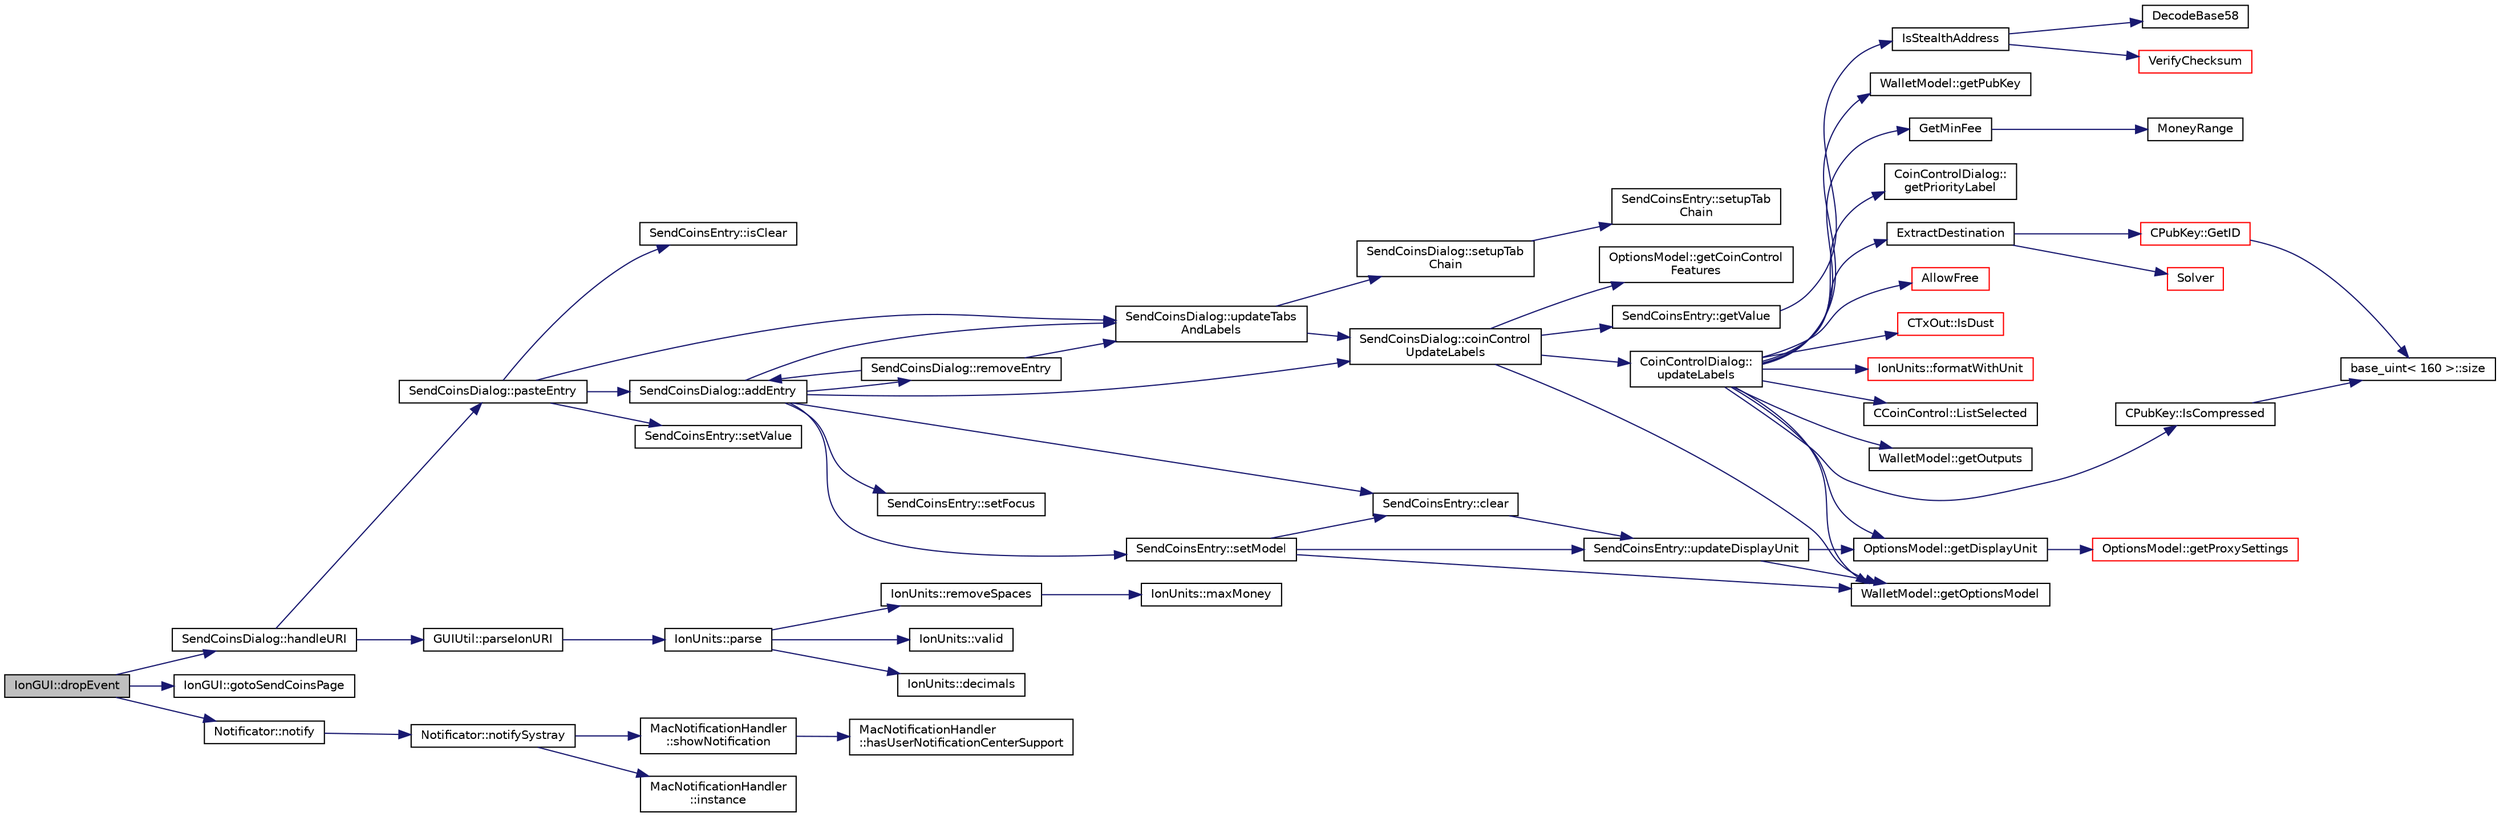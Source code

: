 digraph "IonGUI::dropEvent"
{
  edge [fontname="Helvetica",fontsize="10",labelfontname="Helvetica",labelfontsize="10"];
  node [fontname="Helvetica",fontsize="10",shape=record];
  rankdir="LR";
  Node345 [label="IonGUI::dropEvent",height=0.2,width=0.4,color="black", fillcolor="grey75", style="filled", fontcolor="black"];
  Node345 -> Node346 [color="midnightblue",fontsize="10",style="solid",fontname="Helvetica"];
  Node346 [label="SendCoinsDialog::handleURI",height=0.2,width=0.4,color="black", fillcolor="white", style="filled",URL="$d6/de6/class_send_coins_dialog.html#a0b55c56582d3352734eb01e8a6f404c1"];
  Node346 -> Node347 [color="midnightblue",fontsize="10",style="solid",fontname="Helvetica"];
  Node347 [label="GUIUtil::parseIonURI",height=0.2,width=0.4,color="black", fillcolor="white", style="filled",URL="$d1/d87/namespace_g_u_i_util.html#a8a5f56b34100f25364d1a2e722a2d0e9"];
  Node347 -> Node348 [color="midnightblue",fontsize="10",style="solid",fontname="Helvetica"];
  Node348 [label="IonUnits::parse",height=0.2,width=0.4,color="black", fillcolor="white", style="filled",URL="$d7/dab/class_ion_units.html#a25349c520a1994f8c772db61b23208d6",tooltip="Parse string to coin amount. "];
  Node348 -> Node349 [color="midnightblue",fontsize="10",style="solid",fontname="Helvetica"];
  Node349 [label="IonUnits::valid",height=0.2,width=0.4,color="black", fillcolor="white", style="filled",URL="$d7/dab/class_ion_units.html#a23c5b1306ed473dbb2375a6675a2ce13",tooltip="Is unit ID valid? "];
  Node348 -> Node350 [color="midnightblue",fontsize="10",style="solid",fontname="Helvetica"];
  Node350 [label="IonUnits::decimals",height=0.2,width=0.4,color="black", fillcolor="white", style="filled",URL="$d7/dab/class_ion_units.html#a5e9c7a5b666b858c171760273c51c9d7",tooltip="Number of decimals left. "];
  Node348 -> Node351 [color="midnightblue",fontsize="10",style="solid",fontname="Helvetica"];
  Node351 [label="IonUnits::removeSpaces",height=0.2,width=0.4,color="black", fillcolor="white", style="filled",URL="$d7/dab/class_ion_units.html#a3076278f67f3b32262dcbaa4944698f4"];
  Node351 -> Node352 [color="midnightblue",fontsize="10",style="solid",fontname="Helvetica"];
  Node352 [label="IonUnits::maxMoney",height=0.2,width=0.4,color="black", fillcolor="white", style="filled",URL="$d7/dab/class_ion_units.html#ad263cf356fe762bfe92eb11f2306c36a",tooltip="Return maximum number of base units (Satoshis) "];
  Node346 -> Node353 [color="midnightblue",fontsize="10",style="solid",fontname="Helvetica"];
  Node353 [label="SendCoinsDialog::pasteEntry",height=0.2,width=0.4,color="black", fillcolor="white", style="filled",URL="$d6/de6/class_send_coins_dialog.html#a4440d15ced5d217baaad33a17d56b409"];
  Node353 -> Node354 [color="midnightblue",fontsize="10",style="solid",fontname="Helvetica"];
  Node354 [label="SendCoinsEntry::isClear",height=0.2,width=0.4,color="black", fillcolor="white", style="filled",URL="$d0/dbc/class_send_coins_entry.html#a1dcce9480364868dfd0bb8782e039e57",tooltip="Return whether the entry is still empty and unedited. "];
  Node353 -> Node355 [color="midnightblue",fontsize="10",style="solid",fontname="Helvetica"];
  Node355 [label="SendCoinsDialog::addEntry",height=0.2,width=0.4,color="black", fillcolor="white", style="filled",URL="$d6/de6/class_send_coins_dialog.html#a3d680a76b967641115c6ff2fa83fb62a"];
  Node355 -> Node356 [color="midnightblue",fontsize="10",style="solid",fontname="Helvetica"];
  Node356 [label="SendCoinsEntry::setModel",height=0.2,width=0.4,color="black", fillcolor="white", style="filled",URL="$d0/dbc/class_send_coins_entry.html#a831f8f9a63acd77b7d66d5393e12310b"];
  Node356 -> Node357 [color="midnightblue",fontsize="10",style="solid",fontname="Helvetica"];
  Node357 [label="WalletModel::getOptionsModel",height=0.2,width=0.4,color="black", fillcolor="white", style="filled",URL="$d4/d27/class_wallet_model.html#a96d53e56b3f8f07537ea2523f7a7d300"];
  Node356 -> Node358 [color="midnightblue",fontsize="10",style="solid",fontname="Helvetica"];
  Node358 [label="SendCoinsEntry::updateDisplayUnit",height=0.2,width=0.4,color="black", fillcolor="white", style="filled",URL="$d0/dbc/class_send_coins_entry.html#a6ff4bd5b370545bcfd6214e866ee33f3"];
  Node358 -> Node357 [color="midnightblue",fontsize="10",style="solid",fontname="Helvetica"];
  Node358 -> Node359 [color="midnightblue",fontsize="10",style="solid",fontname="Helvetica"];
  Node359 [label="OptionsModel::getDisplayUnit",height=0.2,width=0.4,color="black", fillcolor="white", style="filled",URL="$da/d1f/class_options_model.html#a3b6e4d4ef42be3aaba315b8cd14f468e"];
  Node359 -> Node360 [color="midnightblue",fontsize="10",style="solid",fontname="Helvetica"];
  Node360 [label="OptionsModel::getProxySettings",height=0.2,width=0.4,color="red", fillcolor="white", style="filled",URL="$da/d1f/class_options_model.html#a0fa582a801df3753c2c50840c40bb350"];
  Node356 -> Node362 [color="midnightblue",fontsize="10",style="solid",fontname="Helvetica"];
  Node362 [label="SendCoinsEntry::clear",height=0.2,width=0.4,color="black", fillcolor="white", style="filled",URL="$d0/dbc/class_send_coins_entry.html#abff66fcd456c82144e7a2c410f5082ac"];
  Node362 -> Node358 [color="midnightblue",fontsize="10",style="solid",fontname="Helvetica"];
  Node355 -> Node363 [color="midnightblue",fontsize="10",style="solid",fontname="Helvetica"];
  Node363 [label="SendCoinsDialog::removeEntry",height=0.2,width=0.4,color="black", fillcolor="white", style="filled",URL="$d6/de6/class_send_coins_dialog.html#aabd82a79bd2358493f36425f1d62136b"];
  Node363 -> Node355 [color="midnightblue",fontsize="10",style="solid",fontname="Helvetica"];
  Node363 -> Node364 [color="midnightblue",fontsize="10",style="solid",fontname="Helvetica"];
  Node364 [label="SendCoinsDialog::updateTabs\lAndLabels",height=0.2,width=0.4,color="black", fillcolor="white", style="filled",URL="$d6/de6/class_send_coins_dialog.html#a3b834c739f7d02d8086a2bf58525c5f0"];
  Node364 -> Node365 [color="midnightblue",fontsize="10",style="solid",fontname="Helvetica"];
  Node365 [label="SendCoinsDialog::setupTab\lChain",height=0.2,width=0.4,color="black", fillcolor="white", style="filled",URL="$d6/de6/class_send_coins_dialog.html#a689658987f2af0896f25bf37bb945d91",tooltip="Set up the tab chain manually, as Qt messes up the tab chain by default in some cases (issue https://..."];
  Node365 -> Node366 [color="midnightblue",fontsize="10",style="solid",fontname="Helvetica"];
  Node366 [label="SendCoinsEntry::setupTab\lChain",height=0.2,width=0.4,color="black", fillcolor="white", style="filled",URL="$d0/dbc/class_send_coins_entry.html#aa431a0bf53174b3a012fe224e472bc13",tooltip="Set up the tab chain manually, as Qt messes up the tab chain by default in some cases (issue https://..."];
  Node364 -> Node367 [color="midnightblue",fontsize="10",style="solid",fontname="Helvetica"];
  Node367 [label="SendCoinsDialog::coinControl\lUpdateLabels",height=0.2,width=0.4,color="black", fillcolor="white", style="filled",URL="$d6/de6/class_send_coins_dialog.html#ae4f429aabcaf309aa314b90049be2a74"];
  Node367 -> Node357 [color="midnightblue",fontsize="10",style="solid",fontname="Helvetica"];
  Node367 -> Node368 [color="midnightblue",fontsize="10",style="solid",fontname="Helvetica"];
  Node368 [label="OptionsModel::getCoinControl\lFeatures",height=0.2,width=0.4,color="black", fillcolor="white", style="filled",URL="$da/d1f/class_options_model.html#ace6c871068f613aee277e37bfdc988c0"];
  Node367 -> Node369 [color="midnightblue",fontsize="10",style="solid",fontname="Helvetica"];
  Node369 [label="SendCoinsEntry::getValue",height=0.2,width=0.4,color="black", fillcolor="white", style="filled",URL="$d0/dbc/class_send_coins_entry.html#af36fb0ed9e2e07079c1a982b31e793c8"];
  Node369 -> Node370 [color="midnightblue",fontsize="10",style="solid",fontname="Helvetica"];
  Node370 [label="IsStealthAddress",height=0.2,width=0.4,color="black", fillcolor="white", style="filled",URL="$db/d2d/stealth_8cpp.html#a26c89afcb720e8b1a9c9dadaee26757b"];
  Node370 -> Node371 [color="midnightblue",fontsize="10",style="solid",fontname="Helvetica"];
  Node371 [label="DecodeBase58",height=0.2,width=0.4,color="black", fillcolor="white", style="filled",URL="$db/d9c/base58_8cpp.html#a0f74d1d6e7e982cad4b0e538acea4538",tooltip="Decode a base58-encoded string (psz) into a byte vector (vchRet). "];
  Node370 -> Node372 [color="midnightblue",fontsize="10",style="solid",fontname="Helvetica"];
  Node372 [label="VerifyChecksum",height=0.2,width=0.4,color="red", fillcolor="white", style="filled",URL="$db/d2d/stealth_8cpp.html#a5ff6f6775db5f747f5088c7ef8264b74"];
  Node367 -> Node374 [color="midnightblue",fontsize="10",style="solid",fontname="Helvetica"];
  Node374 [label="CoinControlDialog::\lupdateLabels",height=0.2,width=0.4,color="black", fillcolor="white", style="filled",URL="$dd/dfb/class_coin_control_dialog.html#a4fc60e89b097952ff22dc0f9c58c87d9"];
  Node374 -> Node375 [color="midnightblue",fontsize="10",style="solid",fontname="Helvetica"];
  Node375 [label="CCoinControl::ListSelected",height=0.2,width=0.4,color="black", fillcolor="white", style="filled",URL="$dc/d48/class_c_coin_control.html#a176b3a32b5f623fe25b8e61ca561422e"];
  Node374 -> Node376 [color="midnightblue",fontsize="10",style="solid",fontname="Helvetica"];
  Node376 [label="WalletModel::getOutputs",height=0.2,width=0.4,color="black", fillcolor="white", style="filled",URL="$d4/d27/class_wallet_model.html#a5237ea4d9724807a05e2944e5ce6f181"];
  Node374 -> Node377 [color="midnightblue",fontsize="10",style="solid",fontname="Helvetica"];
  Node377 [label="ExtractDestination",height=0.2,width=0.4,color="black", fillcolor="white", style="filled",URL="$dd/d0f/script_8cpp.html#a951f7e601746ae076afdf3169ecca2fc"];
  Node377 -> Node378 [color="midnightblue",fontsize="10",style="solid",fontname="Helvetica"];
  Node378 [label="Solver",height=0.2,width=0.4,color="red", fillcolor="white", style="filled",URL="$dd/d0f/script_8cpp.html#a6ee6be50bff44464e905680c6fcee6dc"];
  Node377 -> Node383 [color="midnightblue",fontsize="10",style="solid",fontname="Helvetica"];
  Node383 [label="CPubKey::GetID",height=0.2,width=0.4,color="red", fillcolor="white", style="filled",URL="$da/d4e/class_c_pub_key.html#a2675f7e6f72eff68e7a5227289feb021"];
  Node383 -> Node386 [color="midnightblue",fontsize="10",style="solid",fontname="Helvetica"];
  Node386 [label="base_uint\< 160 \>::size",height=0.2,width=0.4,color="black", fillcolor="white", style="filled",URL="$da/df7/classbase__uint.html#a1f49b034e686269601ea89b0319b8004"];
  Node374 -> Node387 [color="midnightblue",fontsize="10",style="solid",fontname="Helvetica"];
  Node387 [label="WalletModel::getPubKey",height=0.2,width=0.4,color="black", fillcolor="white", style="filled",URL="$d4/d27/class_wallet_model.html#abe0b4462654768f301d1f758f7907ca2"];
  Node374 -> Node388 [color="midnightblue",fontsize="10",style="solid",fontname="Helvetica"];
  Node388 [label="CPubKey::IsCompressed",height=0.2,width=0.4,color="black", fillcolor="white", style="filled",URL="$da/d4e/class_c_pub_key.html#a25f8b70340ad20ddab0f80ec4cee9396"];
  Node388 -> Node386 [color="midnightblue",fontsize="10",style="solid",fontname="Helvetica"];
  Node374 -> Node389 [color="midnightblue",fontsize="10",style="solid",fontname="Helvetica"];
  Node389 [label="CoinControlDialog::\lgetPriorityLabel",height=0.2,width=0.4,color="black", fillcolor="white", style="filled",URL="$dd/dfb/class_coin_control_dialog.html#a7285f91e6d9b510084966f4229146bcd"];
  Node374 -> Node390 [color="midnightblue",fontsize="10",style="solid",fontname="Helvetica"];
  Node390 [label="GetMinFee",height=0.2,width=0.4,color="black", fillcolor="white", style="filled",URL="$df/d0a/main_8cpp.html#a95215e52b78d3270b416dc7b83a306fe"];
  Node390 -> Node391 [color="midnightblue",fontsize="10",style="solid",fontname="Helvetica"];
  Node391 [label="MoneyRange",height=0.2,width=0.4,color="black", fillcolor="white", style="filled",URL="$dd/d2f/amount_8h.html#a12db56a9a1c931941f0943ecbb278aae"];
  Node374 -> Node392 [color="midnightblue",fontsize="10",style="solid",fontname="Helvetica"];
  Node392 [label="AllowFree",height=0.2,width=0.4,color="red", fillcolor="white", style="filled",URL="$d4/dbf/main_8h.html#ae6c67bac023a01f1ae29b7f2f4505bba"];
  Node374 -> Node398 [color="midnightblue",fontsize="10",style="solid",fontname="Helvetica"];
  Node398 [label="CTxOut::IsDust",height=0.2,width=0.4,color="red", fillcolor="white", style="filled",URL="$d2/db7/class_c_tx_out.html#aea509406c87cc1495fb1b1d832eff063"];
  Node374 -> Node357 [color="midnightblue",fontsize="10",style="solid",fontname="Helvetica"];
  Node374 -> Node359 [color="midnightblue",fontsize="10",style="solid",fontname="Helvetica"];
  Node374 -> Node400 [color="midnightblue",fontsize="10",style="solid",fontname="Helvetica"];
  Node400 [label="IonUnits::formatWithUnit",height=0.2,width=0.4,color="red", fillcolor="white", style="filled",URL="$d7/dab/class_ion_units.html#a07052cd4b4b8496b73ffe657432a8624",tooltip="Format as string (with unit) "];
  Node355 -> Node367 [color="midnightblue",fontsize="10",style="solid",fontname="Helvetica"];
  Node355 -> Node364 [color="midnightblue",fontsize="10",style="solid",fontname="Helvetica"];
  Node355 -> Node362 [color="midnightblue",fontsize="10",style="solid",fontname="Helvetica"];
  Node355 -> Node404 [color="midnightblue",fontsize="10",style="solid",fontname="Helvetica"];
  Node404 [label="SendCoinsEntry::setFocus",height=0.2,width=0.4,color="black", fillcolor="white", style="filled",URL="$d0/dbc/class_send_coins_entry.html#a0dcb8720f234165b37f8b45b035320cc"];
  Node353 -> Node405 [color="midnightblue",fontsize="10",style="solid",fontname="Helvetica"];
  Node405 [label="SendCoinsEntry::setValue",height=0.2,width=0.4,color="black", fillcolor="white", style="filled",URL="$d0/dbc/class_send_coins_entry.html#a513dd22231d0d7c2550c5533e9518cf5"];
  Node353 -> Node364 [color="midnightblue",fontsize="10",style="solid",fontname="Helvetica"];
  Node345 -> Node406 [color="midnightblue",fontsize="10",style="solid",fontname="Helvetica"];
  Node406 [label="IonGUI::gotoSendCoinsPage",height=0.2,width=0.4,color="black", fillcolor="white", style="filled",URL="$dc/d0b/class_ion_g_u_i.html#a8a6b58d3897ac430a8bb3b86acc825d6",tooltip="Switch to send coins page. "];
  Node345 -> Node407 [color="midnightblue",fontsize="10",style="solid",fontname="Helvetica"];
  Node407 [label="Notificator::notify",height=0.2,width=0.4,color="black", fillcolor="white", style="filled",URL="$da/d97/class_notificator.html#ae08e1e7e85ddc4690f307649021f7fdc",tooltip="Show notification message. "];
  Node407 -> Node408 [color="midnightblue",fontsize="10",style="solid",fontname="Helvetica"];
  Node408 [label="Notificator::notifySystray",height=0.2,width=0.4,color="black", fillcolor="white", style="filled",URL="$da/d97/class_notificator.html#ac48ec94cd02fc4ea80db6c50e24086c1"];
  Node408 -> Node409 [color="midnightblue",fontsize="10",style="solid",fontname="Helvetica"];
  Node409 [label="MacNotificationHandler\l::instance",height=0.2,width=0.4,color="black", fillcolor="white", style="filled",URL="$d6/de9/class_mac_notification_handler.html#a8ba83adcb63db47e3f7a76a0afc02b9d"];
  Node408 -> Node410 [color="midnightblue",fontsize="10",style="solid",fontname="Helvetica"];
  Node410 [label="MacNotificationHandler\l::showNotification",height=0.2,width=0.4,color="black", fillcolor="white", style="filled",URL="$d6/de9/class_mac_notification_handler.html#abeb9b3a7c81397499fbb7e1d24610cd9",tooltip="shows a 10.8+ UserNotification in the UserNotificationCenter "];
  Node410 -> Node411 [color="midnightblue",fontsize="10",style="solid",fontname="Helvetica"];
  Node411 [label="MacNotificationHandler\l::hasUserNotificationCenterSupport",height=0.2,width=0.4,color="black", fillcolor="white", style="filled",URL="$d6/de9/class_mac_notification_handler.html#a132cba3b7df82afd3b07ca08599b94a5",tooltip="check if OS can handle UserNotifications "];
}
